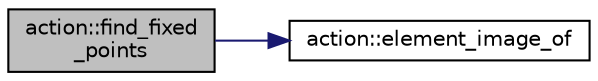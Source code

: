 digraph "action::find_fixed_points"
{
  edge [fontname="Helvetica",fontsize="10",labelfontname="Helvetica",labelfontsize="10"];
  node [fontname="Helvetica",fontsize="10",shape=record];
  rankdir="LR";
  Node11101 [label="action::find_fixed\l_points",height=0.2,width=0.4,color="black", fillcolor="grey75", style="filled", fontcolor="black"];
  Node11101 -> Node11102 [color="midnightblue",fontsize="10",style="solid",fontname="Helvetica"];
  Node11102 [label="action::element_image_of",height=0.2,width=0.4,color="black", fillcolor="white", style="filled",URL="$d2/d86/classaction.html#ae09559d4537a048fc860f8a74a31393d"];
}
